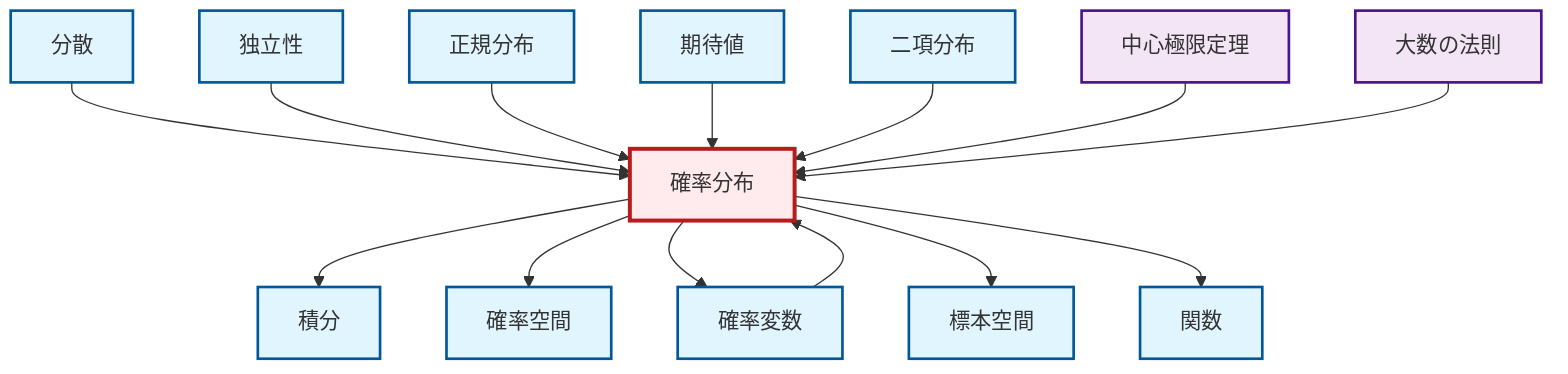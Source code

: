 graph TD
    classDef definition fill:#e1f5fe,stroke:#01579b,stroke-width:2px
    classDef theorem fill:#f3e5f5,stroke:#4a148c,stroke-width:2px
    classDef axiom fill:#fff3e0,stroke:#e65100,stroke-width:2px
    classDef example fill:#e8f5e9,stroke:#1b5e20,stroke-width:2px
    classDef current fill:#ffebee,stroke:#b71c1c,stroke-width:3px
    thm-law-of-large-numbers["大数の法則"]:::theorem
    def-random-variable["確率変数"]:::definition
    def-normal-distribution["正規分布"]:::definition
    def-integral["積分"]:::definition
    def-probability-distribution["確率分布"]:::definition
    def-expectation["期待値"]:::definition
    def-probability-space["確率空間"]:::definition
    def-sample-space["標本空間"]:::definition
    def-binomial-distribution["二項分布"]:::definition
    def-independence["独立性"]:::definition
    def-variance["分散"]:::definition
    def-function["関数"]:::definition
    thm-central-limit["中心極限定理"]:::theorem
    def-variance --> def-probability-distribution
    def-probability-distribution --> def-integral
    def-random-variable --> def-probability-distribution
    def-independence --> def-probability-distribution
    def-probability-distribution --> def-probability-space
    def-probability-distribution --> def-random-variable
    def-normal-distribution --> def-probability-distribution
    def-expectation --> def-probability-distribution
    def-binomial-distribution --> def-probability-distribution
    thm-central-limit --> def-probability-distribution
    def-probability-distribution --> def-sample-space
    thm-law-of-large-numbers --> def-probability-distribution
    def-probability-distribution --> def-function
    class def-probability-distribution current